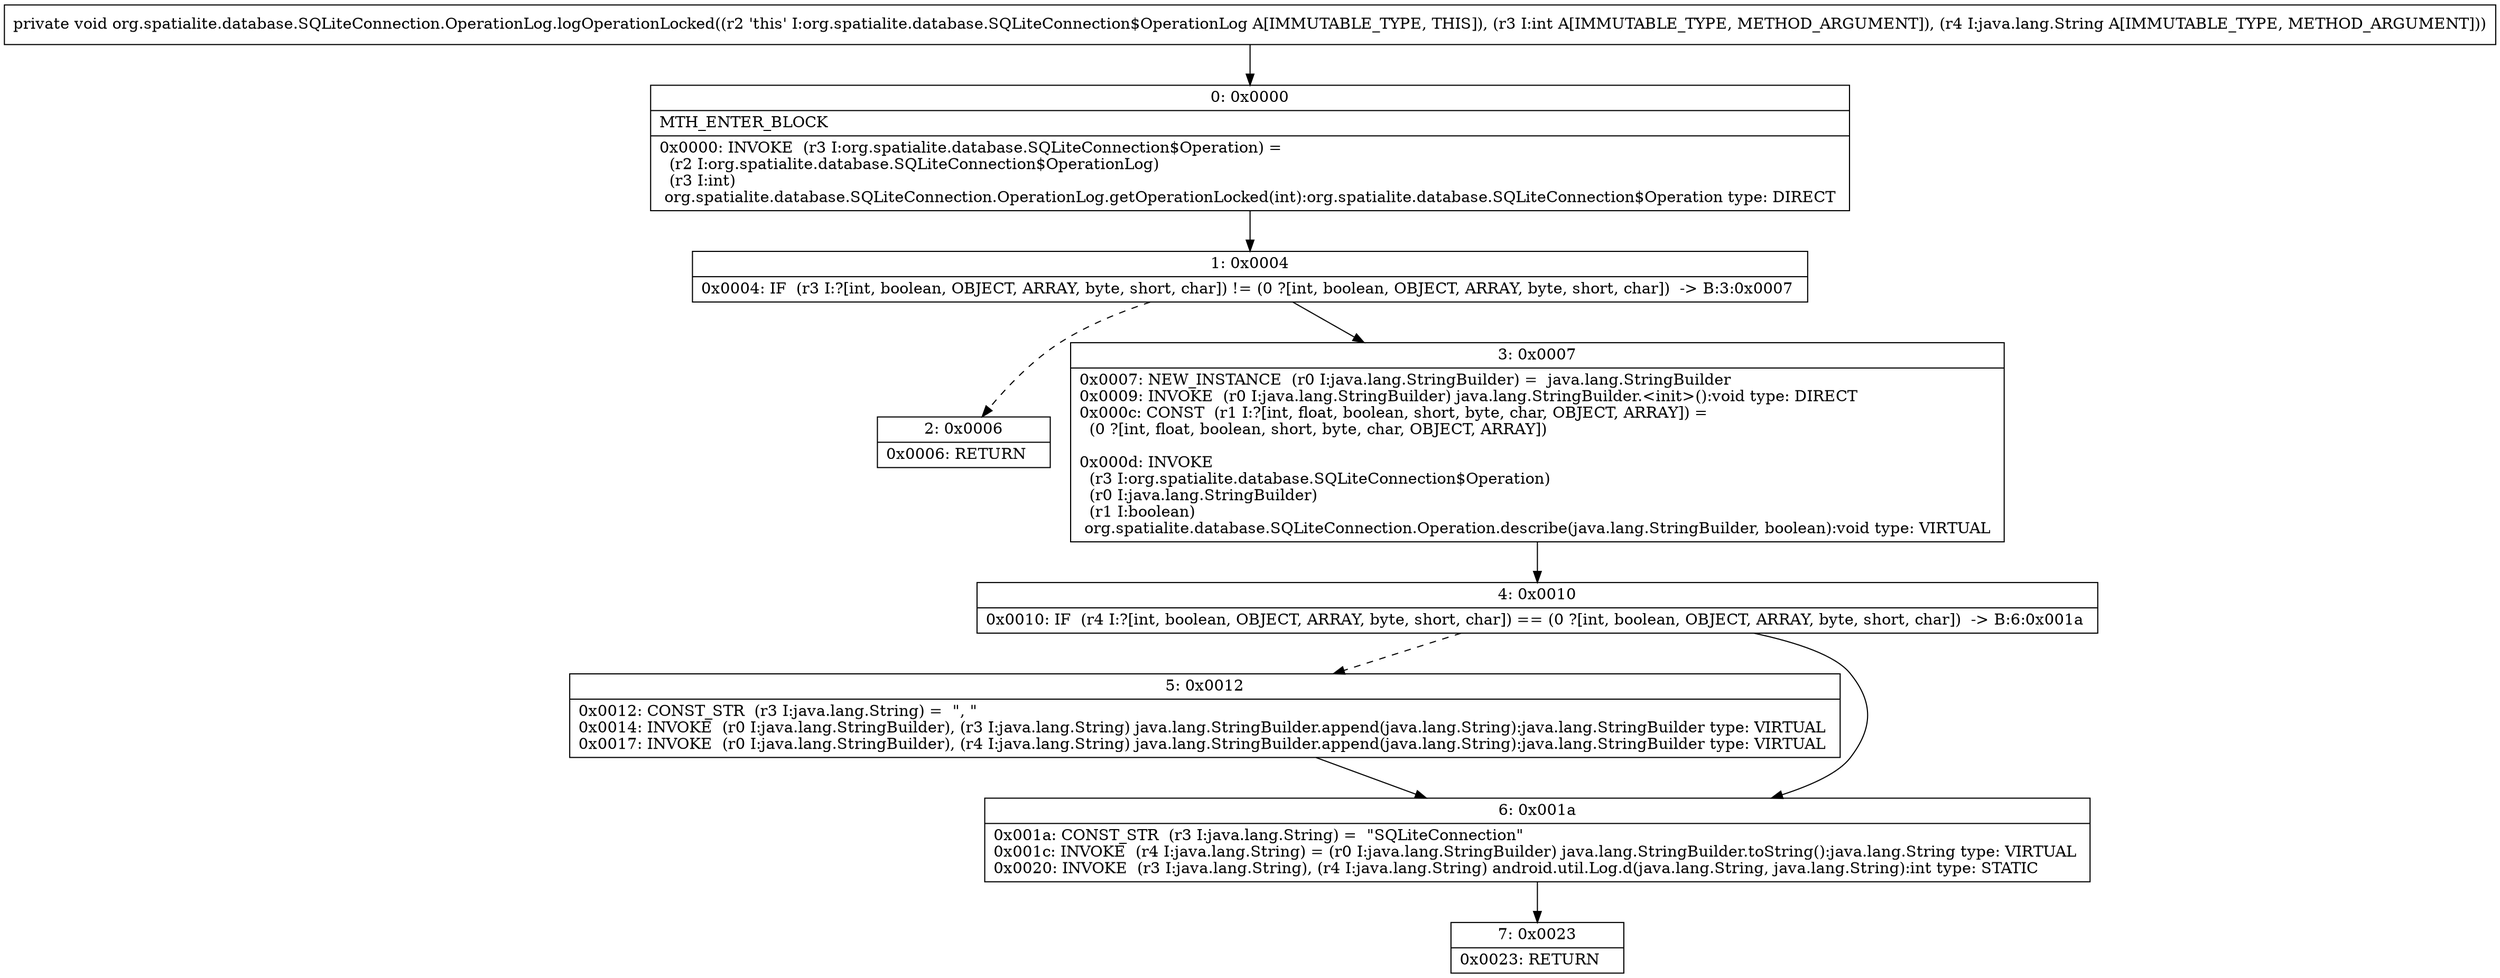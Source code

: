 digraph "CFG fororg.spatialite.database.SQLiteConnection.OperationLog.logOperationLocked(ILjava\/lang\/String;)V" {
Node_0 [shape=record,label="{0\:\ 0x0000|MTH_ENTER_BLOCK\l|0x0000: INVOKE  (r3 I:org.spatialite.database.SQLiteConnection$Operation) = \l  (r2 I:org.spatialite.database.SQLiteConnection$OperationLog)\l  (r3 I:int)\l org.spatialite.database.SQLiteConnection.OperationLog.getOperationLocked(int):org.spatialite.database.SQLiteConnection$Operation type: DIRECT \l}"];
Node_1 [shape=record,label="{1\:\ 0x0004|0x0004: IF  (r3 I:?[int, boolean, OBJECT, ARRAY, byte, short, char]) != (0 ?[int, boolean, OBJECT, ARRAY, byte, short, char])  \-\> B:3:0x0007 \l}"];
Node_2 [shape=record,label="{2\:\ 0x0006|0x0006: RETURN   \l}"];
Node_3 [shape=record,label="{3\:\ 0x0007|0x0007: NEW_INSTANCE  (r0 I:java.lang.StringBuilder) =  java.lang.StringBuilder \l0x0009: INVOKE  (r0 I:java.lang.StringBuilder) java.lang.StringBuilder.\<init\>():void type: DIRECT \l0x000c: CONST  (r1 I:?[int, float, boolean, short, byte, char, OBJECT, ARRAY]) = \l  (0 ?[int, float, boolean, short, byte, char, OBJECT, ARRAY])\l \l0x000d: INVOKE  \l  (r3 I:org.spatialite.database.SQLiteConnection$Operation)\l  (r0 I:java.lang.StringBuilder)\l  (r1 I:boolean)\l org.spatialite.database.SQLiteConnection.Operation.describe(java.lang.StringBuilder, boolean):void type: VIRTUAL \l}"];
Node_4 [shape=record,label="{4\:\ 0x0010|0x0010: IF  (r4 I:?[int, boolean, OBJECT, ARRAY, byte, short, char]) == (0 ?[int, boolean, OBJECT, ARRAY, byte, short, char])  \-\> B:6:0x001a \l}"];
Node_5 [shape=record,label="{5\:\ 0x0012|0x0012: CONST_STR  (r3 I:java.lang.String) =  \", \" \l0x0014: INVOKE  (r0 I:java.lang.StringBuilder), (r3 I:java.lang.String) java.lang.StringBuilder.append(java.lang.String):java.lang.StringBuilder type: VIRTUAL \l0x0017: INVOKE  (r0 I:java.lang.StringBuilder), (r4 I:java.lang.String) java.lang.StringBuilder.append(java.lang.String):java.lang.StringBuilder type: VIRTUAL \l}"];
Node_6 [shape=record,label="{6\:\ 0x001a|0x001a: CONST_STR  (r3 I:java.lang.String) =  \"SQLiteConnection\" \l0x001c: INVOKE  (r4 I:java.lang.String) = (r0 I:java.lang.StringBuilder) java.lang.StringBuilder.toString():java.lang.String type: VIRTUAL \l0x0020: INVOKE  (r3 I:java.lang.String), (r4 I:java.lang.String) android.util.Log.d(java.lang.String, java.lang.String):int type: STATIC \l}"];
Node_7 [shape=record,label="{7\:\ 0x0023|0x0023: RETURN   \l}"];
MethodNode[shape=record,label="{private void org.spatialite.database.SQLiteConnection.OperationLog.logOperationLocked((r2 'this' I:org.spatialite.database.SQLiteConnection$OperationLog A[IMMUTABLE_TYPE, THIS]), (r3 I:int A[IMMUTABLE_TYPE, METHOD_ARGUMENT]), (r4 I:java.lang.String A[IMMUTABLE_TYPE, METHOD_ARGUMENT])) }"];
MethodNode -> Node_0;
Node_0 -> Node_1;
Node_1 -> Node_2[style=dashed];
Node_1 -> Node_3;
Node_3 -> Node_4;
Node_4 -> Node_5[style=dashed];
Node_4 -> Node_6;
Node_5 -> Node_6;
Node_6 -> Node_7;
}

